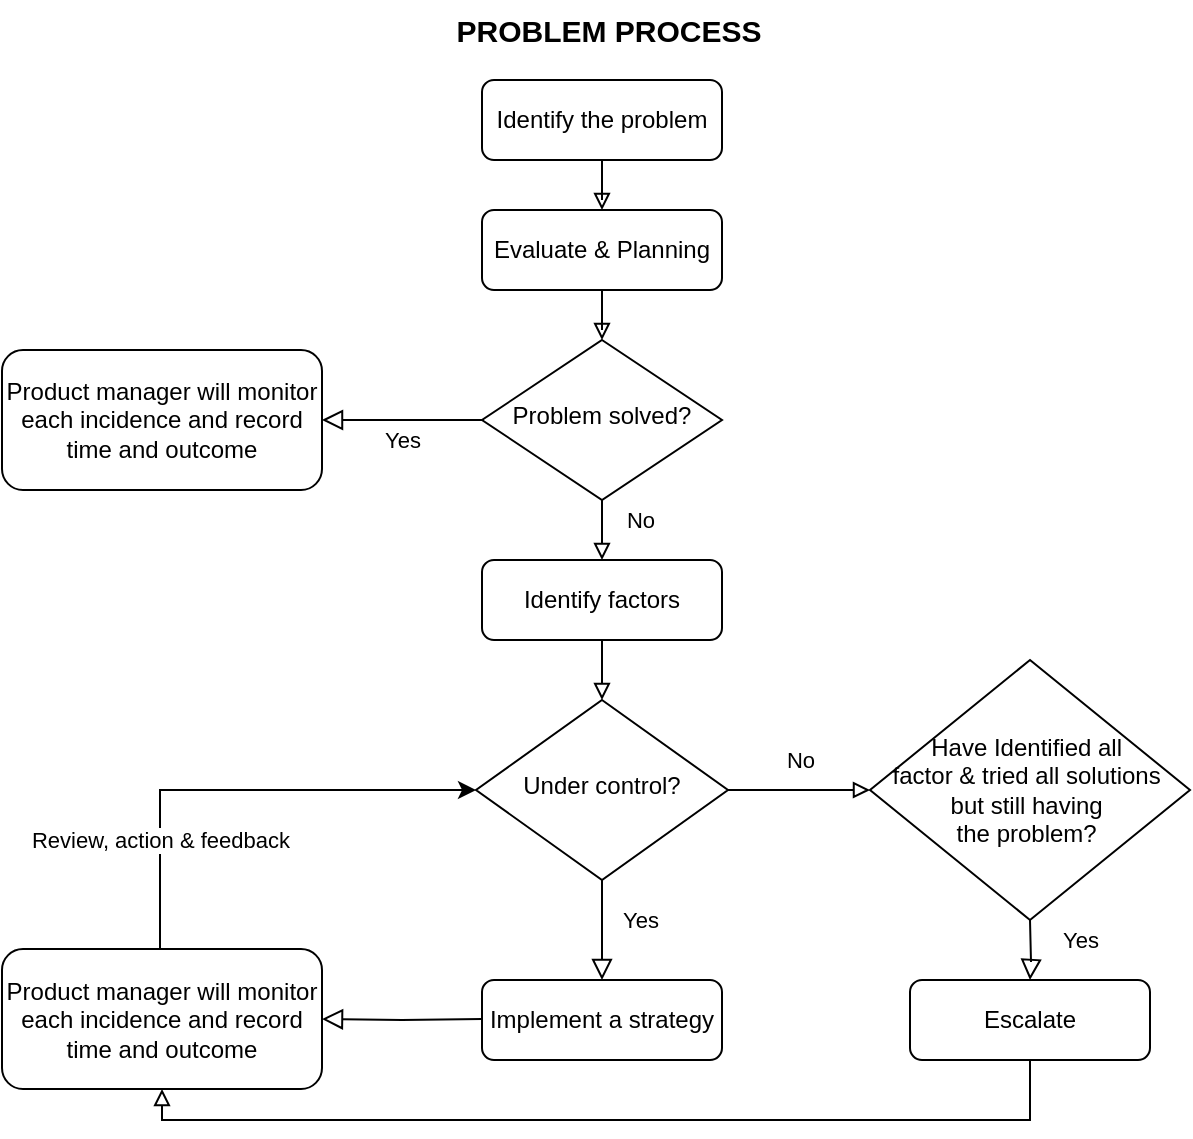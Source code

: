 <mxfile version="24.0.6" type="github">
  <diagram id="C5RBs43oDa-KdzZeNtuy" name="Page-1">
    <mxGraphModel dx="1426" dy="785" grid="1" gridSize="10" guides="1" tooltips="1" connect="1" arrows="1" fold="1" page="1" pageScale="1" pageWidth="827" pageHeight="1169" math="0" shadow="0">
      <root>
        <mxCell id="WIyWlLk6GJQsqaUBKTNV-0" />
        <mxCell id="WIyWlLk6GJQsqaUBKTNV-1" parent="WIyWlLk6GJQsqaUBKTNV-0" />
        <mxCell id="-4mqT4vHpAoMLQBa698_-11" style="edgeStyle=orthogonalEdgeStyle;rounded=0;orthogonalLoop=1;jettySize=auto;html=1;endArrow=block;endFill=0;" edge="1" parent="WIyWlLk6GJQsqaUBKTNV-1" source="WIyWlLk6GJQsqaUBKTNV-3" target="-4mqT4vHpAoMLQBa698_-2">
          <mxGeometry relative="1" as="geometry" />
        </mxCell>
        <mxCell id="WIyWlLk6GJQsqaUBKTNV-3" value="Identify the problem" style="rounded=1;whiteSpace=wrap;html=1;fontSize=12;glass=0;strokeWidth=1;shadow=0;" parent="WIyWlLk6GJQsqaUBKTNV-1" vertex="1">
          <mxGeometry x="321" y="80" width="120" height="40" as="geometry" />
        </mxCell>
        <mxCell id="WIyWlLk6GJQsqaUBKTNV-5" value="Yes" style="edgeStyle=orthogonalEdgeStyle;rounded=0;html=1;jettySize=auto;orthogonalLoop=1;fontSize=11;endArrow=block;endFill=0;endSize=8;strokeWidth=1;shadow=0;labelBackgroundColor=none;" parent="WIyWlLk6GJQsqaUBKTNV-1" source="WIyWlLk6GJQsqaUBKTNV-6" target="WIyWlLk6GJQsqaUBKTNV-7" edge="1">
          <mxGeometry y="10" relative="1" as="geometry">
            <mxPoint as="offset" />
          </mxGeometry>
        </mxCell>
        <mxCell id="-4mqT4vHpAoMLQBa698_-13" style="edgeStyle=orthogonalEdgeStyle;rounded=0;orthogonalLoop=1;jettySize=auto;html=1;entryX=0.5;entryY=0;entryDx=0;entryDy=0;endArrow=block;endFill=0;" edge="1" parent="WIyWlLk6GJQsqaUBKTNV-1" source="WIyWlLk6GJQsqaUBKTNV-6" target="-4mqT4vHpAoMLQBa698_-5">
          <mxGeometry relative="1" as="geometry" />
        </mxCell>
        <mxCell id="-4mqT4vHpAoMLQBa698_-14" value="No" style="edgeLabel;html=1;align=center;verticalAlign=middle;resizable=0;points=[];" vertex="1" connectable="0" parent="-4mqT4vHpAoMLQBa698_-13">
          <mxGeometry x="0.2" y="1" relative="1" as="geometry">
            <mxPoint x="18" as="offset" />
          </mxGeometry>
        </mxCell>
        <mxCell id="WIyWlLk6GJQsqaUBKTNV-6" value="Problem solved?" style="rhombus;whiteSpace=wrap;html=1;shadow=0;fontFamily=Helvetica;fontSize=12;align=center;strokeWidth=1;spacing=6;spacingTop=-4;" parent="WIyWlLk6GJQsqaUBKTNV-1" vertex="1">
          <mxGeometry x="321" y="210" width="120" height="80" as="geometry" />
        </mxCell>
        <mxCell id="WIyWlLk6GJQsqaUBKTNV-7" value="Product manager will monitor each incidence and record time and outcome" style="rounded=1;whiteSpace=wrap;html=1;fontSize=12;glass=0;strokeWidth=1;shadow=0;" parent="WIyWlLk6GJQsqaUBKTNV-1" vertex="1">
          <mxGeometry x="81" y="215" width="160" height="70" as="geometry" />
        </mxCell>
        <mxCell id="WIyWlLk6GJQsqaUBKTNV-9" value="Yes" style="edgeStyle=orthogonalEdgeStyle;rounded=0;html=1;jettySize=auto;orthogonalLoop=1;fontSize=11;endArrow=block;endFill=0;endSize=8;strokeWidth=1;shadow=0;labelBackgroundColor=none;" parent="WIyWlLk6GJQsqaUBKTNV-1" source="WIyWlLk6GJQsqaUBKTNV-10" target="WIyWlLk6GJQsqaUBKTNV-12" edge="1">
          <mxGeometry x="-0.2" y="19" relative="1" as="geometry">
            <mxPoint as="offset" />
          </mxGeometry>
        </mxCell>
        <mxCell id="WIyWlLk6GJQsqaUBKTNV-12" value="Implement a strategy" style="rounded=1;whiteSpace=wrap;html=1;fontSize=12;glass=0;strokeWidth=1;shadow=0;" parent="WIyWlLk6GJQsqaUBKTNV-1" vertex="1">
          <mxGeometry x="321" y="530" width="120" height="40" as="geometry" />
        </mxCell>
        <mxCell id="-4mqT4vHpAoMLQBa698_-0" value="&lt;font style=&quot;font-size: 15px;&quot;&gt;&lt;b&gt;PROBLEM PROCESS&lt;/b&gt;&lt;/font&gt;" style="text;html=1;align=center;verticalAlign=middle;resizable=0;points=[];autosize=1;strokeColor=none;fillColor=none;" vertex="1" parent="WIyWlLk6GJQsqaUBKTNV-1">
          <mxGeometry x="294" y="40" width="180" height="30" as="geometry" />
        </mxCell>
        <mxCell id="-4mqT4vHpAoMLQBa698_-12" style="edgeStyle=orthogonalEdgeStyle;rounded=0;orthogonalLoop=1;jettySize=auto;html=1;entryX=0.5;entryY=0;entryDx=0;entryDy=0;endArrow=block;endFill=0;" edge="1" parent="WIyWlLk6GJQsqaUBKTNV-1" source="-4mqT4vHpAoMLQBa698_-2" target="WIyWlLk6GJQsqaUBKTNV-6">
          <mxGeometry relative="1" as="geometry" />
        </mxCell>
        <mxCell id="-4mqT4vHpAoMLQBa698_-2" value="Evaluate &amp;amp; Planning" style="rounded=1;whiteSpace=wrap;html=1;" vertex="1" parent="WIyWlLk6GJQsqaUBKTNV-1">
          <mxGeometry x="321" y="145" width="120" height="40" as="geometry" />
        </mxCell>
        <mxCell id="-4mqT4vHpAoMLQBa698_-15" style="edgeStyle=orthogonalEdgeStyle;rounded=0;orthogonalLoop=1;jettySize=auto;html=1;entryX=0.5;entryY=0;entryDx=0;entryDy=0;endArrow=block;endFill=0;" edge="1" parent="WIyWlLk6GJQsqaUBKTNV-1" source="-4mqT4vHpAoMLQBa698_-5" target="WIyWlLk6GJQsqaUBKTNV-10">
          <mxGeometry relative="1" as="geometry" />
        </mxCell>
        <mxCell id="-4mqT4vHpAoMLQBa698_-5" value="Identify factors" style="rounded=1;whiteSpace=wrap;html=1;" vertex="1" parent="WIyWlLk6GJQsqaUBKTNV-1">
          <mxGeometry x="321" y="320" width="120" height="40" as="geometry" />
        </mxCell>
        <mxCell id="-4mqT4vHpAoMLQBa698_-6" value="Have Identified all&amp;nbsp;&lt;div&gt;factor &amp;amp; tried all solutions&amp;nbsp;&lt;/div&gt;&lt;div&gt;but still having&amp;nbsp;&lt;/div&gt;&lt;div&gt;the problem?&amp;nbsp;&lt;/div&gt;" style="rhombus;whiteSpace=wrap;html=1;" vertex="1" parent="WIyWlLk6GJQsqaUBKTNV-1">
          <mxGeometry x="515" y="370" width="160" height="130" as="geometry" />
        </mxCell>
        <mxCell id="-4mqT4vHpAoMLQBa698_-8" style="edgeStyle=orthogonalEdgeStyle;rounded=0;orthogonalLoop=1;jettySize=auto;html=1;exitX=1;exitY=0.5;exitDx=0;exitDy=0;entryX=0;entryY=0.5;entryDx=0;entryDy=0;endArrow=block;endFill=0;" edge="1" parent="WIyWlLk6GJQsqaUBKTNV-1" source="WIyWlLk6GJQsqaUBKTNV-10" target="-4mqT4vHpAoMLQBa698_-6">
          <mxGeometry relative="1" as="geometry" />
        </mxCell>
        <mxCell id="-4mqT4vHpAoMLQBa698_-9" value="No" style="edgeLabel;html=1;align=center;verticalAlign=middle;resizable=0;points=[];" vertex="1" connectable="0" parent="-4mqT4vHpAoMLQBa698_-8">
          <mxGeometry x="0.265" y="-1" relative="1" as="geometry">
            <mxPoint x="-9" y="-16" as="offset" />
          </mxGeometry>
        </mxCell>
        <mxCell id="WIyWlLk6GJQsqaUBKTNV-10" value="Under control?" style="rhombus;whiteSpace=wrap;html=1;shadow=0;fontFamily=Helvetica;fontSize=12;align=center;strokeWidth=1;spacing=6;spacingTop=-4;" parent="WIyWlLk6GJQsqaUBKTNV-1" vertex="1">
          <mxGeometry x="318" y="390" width="126" height="90" as="geometry" />
        </mxCell>
        <mxCell id="-4mqT4vHpAoMLQBa698_-16" value="Yes" style="edgeStyle=orthogonalEdgeStyle;rounded=0;html=1;jettySize=auto;orthogonalLoop=1;fontSize=11;endArrow=block;endFill=0;endSize=8;strokeWidth=1;shadow=0;labelBackgroundColor=none;" edge="1" parent="WIyWlLk6GJQsqaUBKTNV-1" target="-4mqT4vHpAoMLQBa698_-17">
          <mxGeometry x="-0.306" y="25" relative="1" as="geometry">
            <mxPoint as="offset" />
            <mxPoint x="595" y="500" as="sourcePoint" />
          </mxGeometry>
        </mxCell>
        <mxCell id="-4mqT4vHpAoMLQBa698_-20" style="edgeStyle=orthogonalEdgeStyle;rounded=0;orthogonalLoop=1;jettySize=auto;html=1;entryX=0.5;entryY=1;entryDx=0;entryDy=0;endArrow=block;endFill=0;" edge="1" parent="WIyWlLk6GJQsqaUBKTNV-1" source="-4mqT4vHpAoMLQBa698_-17" target="-4mqT4vHpAoMLQBa698_-19">
          <mxGeometry relative="1" as="geometry">
            <Array as="points">
              <mxPoint x="595" y="600" />
              <mxPoint x="161" y="600" />
            </Array>
          </mxGeometry>
        </mxCell>
        <mxCell id="-4mqT4vHpAoMLQBa698_-17" value="Escalate" style="rounded=1;whiteSpace=wrap;html=1;fontSize=12;glass=0;strokeWidth=1;shadow=0;" vertex="1" parent="WIyWlLk6GJQsqaUBKTNV-1">
          <mxGeometry x="535" y="530" width="120" height="40" as="geometry" />
        </mxCell>
        <mxCell id="-4mqT4vHpAoMLQBa698_-18" value="" style="edgeStyle=orthogonalEdgeStyle;rounded=0;html=1;jettySize=auto;orthogonalLoop=1;fontSize=11;endArrow=block;endFill=0;endSize=8;strokeWidth=1;shadow=0;labelBackgroundColor=none;" edge="1" parent="WIyWlLk6GJQsqaUBKTNV-1" target="-4mqT4vHpAoMLQBa698_-19">
          <mxGeometry x="-0.006" y="20" relative="1" as="geometry">
            <mxPoint x="19" y="20" as="offset" />
            <mxPoint x="321" y="549.5" as="sourcePoint" />
          </mxGeometry>
        </mxCell>
        <mxCell id="-4mqT4vHpAoMLQBa698_-22" style="edgeStyle=orthogonalEdgeStyle;rounded=0;orthogonalLoop=1;jettySize=auto;html=1;entryX=0;entryY=0.5;entryDx=0;entryDy=0;" edge="1" parent="WIyWlLk6GJQsqaUBKTNV-1" source="-4mqT4vHpAoMLQBa698_-19" target="WIyWlLk6GJQsqaUBKTNV-10">
          <mxGeometry relative="1" as="geometry">
            <Array as="points">
              <mxPoint x="160" y="435" />
            </Array>
          </mxGeometry>
        </mxCell>
        <mxCell id="-4mqT4vHpAoMLQBa698_-23" value="Review, action &amp;amp; feedback" style="edgeLabel;html=1;align=center;verticalAlign=middle;resizable=0;points=[];" vertex="1" connectable="0" parent="-4mqT4vHpAoMLQBa698_-22">
          <mxGeometry x="-0.011" y="1" relative="1" as="geometry">
            <mxPoint x="-38" y="26" as="offset" />
          </mxGeometry>
        </mxCell>
        <mxCell id="-4mqT4vHpAoMLQBa698_-19" value="Product manager will monitor each incidence and record time and outcome" style="rounded=1;whiteSpace=wrap;html=1;fontSize=12;glass=0;strokeWidth=1;shadow=0;" vertex="1" parent="WIyWlLk6GJQsqaUBKTNV-1">
          <mxGeometry x="81" y="514.5" width="160" height="70" as="geometry" />
        </mxCell>
      </root>
    </mxGraphModel>
  </diagram>
</mxfile>
